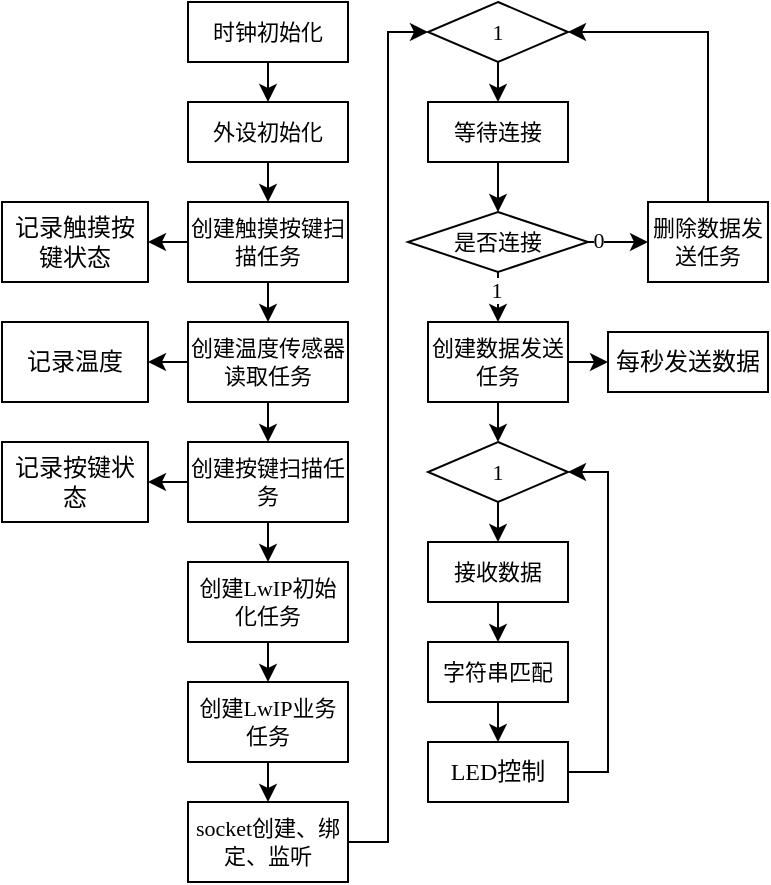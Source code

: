 <mxfile version="24.7.7">
  <diagram name="第 1 页" id="Wfz9b0rUO7YdvoNZQCSg">
    <mxGraphModel dx="1185" dy="674" grid="1" gridSize="10" guides="1" tooltips="1" connect="1" arrows="1" fold="1" page="1" pageScale="1" pageWidth="827" pageHeight="1169" math="0" shadow="0">
      <root>
        <mxCell id="0" />
        <mxCell id="1" parent="0" />
        <mxCell id="TJSi7uG9w8vWL-PZ5nAn-32" style="edgeStyle=orthogonalEdgeStyle;rounded=0;orthogonalLoop=1;jettySize=auto;html=1;exitX=0.5;exitY=1;exitDx=0;exitDy=0;entryX=0.5;entryY=0;entryDx=0;entryDy=0;fontFamily=Times New Roman;fontSize=11;" edge="1" parent="1" source="TJSi7uG9w8vWL-PZ5nAn-1" target="TJSi7uG9w8vWL-PZ5nAn-4">
          <mxGeometry relative="1" as="geometry" />
        </mxCell>
        <mxCell id="TJSi7uG9w8vWL-PZ5nAn-1" value="外设初始化" style="rounded=0;whiteSpace=wrap;html=1;fontFamily=Times New Roman;fontSize=11;" vertex="1" parent="1">
          <mxGeometry x="470" y="430" width="80" height="30" as="geometry" />
        </mxCell>
        <mxCell id="TJSi7uG9w8vWL-PZ5nAn-3" style="edgeStyle=orthogonalEdgeStyle;rounded=0;orthogonalLoop=1;jettySize=auto;html=1;exitX=0.5;exitY=1;exitDx=0;exitDy=0;entryX=0.5;entryY=0;entryDx=0;entryDy=0;fontFamily=Times New Roman;fontSize=11;" edge="1" parent="1" source="TJSi7uG9w8vWL-PZ5nAn-2" target="TJSi7uG9w8vWL-PZ5nAn-1">
          <mxGeometry relative="1" as="geometry" />
        </mxCell>
        <mxCell id="TJSi7uG9w8vWL-PZ5nAn-2" value="时钟初始化" style="rounded=0;whiteSpace=wrap;html=1;fontFamily=Times New Roman;fontSize=11;" vertex="1" parent="1">
          <mxGeometry x="470" y="380" width="80" height="30" as="geometry" />
        </mxCell>
        <mxCell id="TJSi7uG9w8vWL-PZ5nAn-35" style="edgeStyle=orthogonalEdgeStyle;rounded=0;orthogonalLoop=1;jettySize=auto;html=1;exitX=0.5;exitY=1;exitDx=0;exitDy=0;entryX=0.5;entryY=0;entryDx=0;entryDy=0;fontFamily=Times New Roman;fontSize=11;" edge="1" parent="1" source="TJSi7uG9w8vWL-PZ5nAn-4" target="TJSi7uG9w8vWL-PZ5nAn-5">
          <mxGeometry relative="1" as="geometry" />
        </mxCell>
        <mxCell id="TJSi7uG9w8vWL-PZ5nAn-43" style="edgeStyle=orthogonalEdgeStyle;rounded=0;orthogonalLoop=1;jettySize=auto;html=1;exitX=0;exitY=0.5;exitDx=0;exitDy=0;entryX=1;entryY=0.5;entryDx=0;entryDy=0;fontFamily=Times New Roman;" edge="1" parent="1" source="TJSi7uG9w8vWL-PZ5nAn-4" target="TJSi7uG9w8vWL-PZ5nAn-42">
          <mxGeometry relative="1" as="geometry" />
        </mxCell>
        <mxCell id="TJSi7uG9w8vWL-PZ5nAn-4" value="创建触摸按键扫描任务" style="rounded=0;whiteSpace=wrap;html=1;fontFamily=Times New Roman;fontSize=11;" vertex="1" parent="1">
          <mxGeometry x="470" y="480" width="80" height="40" as="geometry" />
        </mxCell>
        <mxCell id="TJSi7uG9w8vWL-PZ5nAn-36" style="edgeStyle=orthogonalEdgeStyle;rounded=0;orthogonalLoop=1;jettySize=auto;html=1;exitX=0.5;exitY=1;exitDx=0;exitDy=0;entryX=0.5;entryY=0;entryDx=0;entryDy=0;fontFamily=Times New Roman;fontSize=11;" edge="1" parent="1" source="TJSi7uG9w8vWL-PZ5nAn-5" target="TJSi7uG9w8vWL-PZ5nAn-7">
          <mxGeometry relative="1" as="geometry" />
        </mxCell>
        <mxCell id="TJSi7uG9w8vWL-PZ5nAn-45" style="edgeStyle=orthogonalEdgeStyle;rounded=0;orthogonalLoop=1;jettySize=auto;html=1;exitX=0;exitY=0.5;exitDx=0;exitDy=0;entryX=1;entryY=0.5;entryDx=0;entryDy=0;fontFamily=Times New Roman;" edge="1" parent="1" source="TJSi7uG9w8vWL-PZ5nAn-5" target="TJSi7uG9w8vWL-PZ5nAn-44">
          <mxGeometry relative="1" as="geometry" />
        </mxCell>
        <mxCell id="TJSi7uG9w8vWL-PZ5nAn-5" value="创建温度传感器读取任务" style="rounded=0;whiteSpace=wrap;html=1;fontFamily=Times New Roman;fontSize=11;" vertex="1" parent="1">
          <mxGeometry x="470" y="540" width="80" height="40" as="geometry" />
        </mxCell>
        <mxCell id="TJSi7uG9w8vWL-PZ5nAn-37" style="edgeStyle=orthogonalEdgeStyle;rounded=0;orthogonalLoop=1;jettySize=auto;html=1;exitX=0.5;exitY=1;exitDx=0;exitDy=0;entryX=0.5;entryY=0;entryDx=0;entryDy=0;fontFamily=Times New Roman;fontSize=11;" edge="1" parent="1" source="TJSi7uG9w8vWL-PZ5nAn-7" target="TJSi7uG9w8vWL-PZ5nAn-8">
          <mxGeometry relative="1" as="geometry" />
        </mxCell>
        <mxCell id="TJSi7uG9w8vWL-PZ5nAn-47" style="edgeStyle=orthogonalEdgeStyle;rounded=0;orthogonalLoop=1;jettySize=auto;html=1;exitX=0;exitY=0.5;exitDx=0;exitDy=0;entryX=1;entryY=0.5;entryDx=0;entryDy=0;fontFamily=Times New Roman;" edge="1" parent="1" source="TJSi7uG9w8vWL-PZ5nAn-7" target="TJSi7uG9w8vWL-PZ5nAn-46">
          <mxGeometry relative="1" as="geometry" />
        </mxCell>
        <mxCell id="TJSi7uG9w8vWL-PZ5nAn-7" value="创建按键扫描任务" style="rounded=0;whiteSpace=wrap;html=1;fontFamily=Times New Roman;fontSize=11;" vertex="1" parent="1">
          <mxGeometry x="470" y="600" width="80" height="40" as="geometry" />
        </mxCell>
        <mxCell id="TJSi7uG9w8vWL-PZ5nAn-38" style="edgeStyle=orthogonalEdgeStyle;rounded=0;orthogonalLoop=1;jettySize=auto;html=1;exitX=0.5;exitY=1;exitDx=0;exitDy=0;entryX=0.5;entryY=0;entryDx=0;entryDy=0;fontFamily=Times New Roman;fontSize=11;" edge="1" parent="1" source="TJSi7uG9w8vWL-PZ5nAn-8" target="TJSi7uG9w8vWL-PZ5nAn-39">
          <mxGeometry relative="1" as="geometry">
            <mxPoint x="510" y="720" as="targetPoint" />
          </mxGeometry>
        </mxCell>
        <mxCell id="TJSi7uG9w8vWL-PZ5nAn-8" value="创建LwIP初始化任务" style="rounded=0;whiteSpace=wrap;html=1;fontFamily=Times New Roman;fontSize=11;" vertex="1" parent="1">
          <mxGeometry x="470" y="660" width="80" height="40" as="geometry" />
        </mxCell>
        <mxCell id="TJSi7uG9w8vWL-PZ5nAn-13" style="edgeStyle=orthogonalEdgeStyle;rounded=0;orthogonalLoop=1;jettySize=auto;html=1;exitX=1;exitY=0.5;exitDx=0;exitDy=0;entryX=0;entryY=0.5;entryDx=0;entryDy=0;fontFamily=Times New Roman;fontSize=11;" edge="1" parent="1" source="TJSi7uG9w8vWL-PZ5nAn-11" target="TJSi7uG9w8vWL-PZ5nAn-12">
          <mxGeometry relative="1" as="geometry" />
        </mxCell>
        <mxCell id="TJSi7uG9w8vWL-PZ5nAn-11" value="socket创建、绑定、监听" style="rounded=0;whiteSpace=wrap;html=1;fontFamily=Times New Roman;fontSize=11;" vertex="1" parent="1">
          <mxGeometry x="470" y="780" width="80" height="40" as="geometry" />
        </mxCell>
        <mxCell id="TJSi7uG9w8vWL-PZ5nAn-15" style="edgeStyle=orthogonalEdgeStyle;rounded=0;orthogonalLoop=1;jettySize=auto;html=1;exitX=0.5;exitY=1;exitDx=0;exitDy=0;entryX=0.5;entryY=0;entryDx=0;entryDy=0;fontFamily=Times New Roman;fontSize=11;" edge="1" parent="1" source="TJSi7uG9w8vWL-PZ5nAn-12" target="TJSi7uG9w8vWL-PZ5nAn-14">
          <mxGeometry relative="1" as="geometry" />
        </mxCell>
        <mxCell id="TJSi7uG9w8vWL-PZ5nAn-12" value="1" style="rhombus;whiteSpace=wrap;html=1;fontFamily=Times New Roman;fontSize=11;" vertex="1" parent="1">
          <mxGeometry x="590" y="380" width="70" height="30" as="geometry" />
        </mxCell>
        <mxCell id="TJSi7uG9w8vWL-PZ5nAn-29" style="edgeStyle=orthogonalEdgeStyle;rounded=0;orthogonalLoop=1;jettySize=auto;html=1;exitX=0.5;exitY=1;exitDx=0;exitDy=0;entryX=0.5;entryY=0;entryDx=0;entryDy=0;fontFamily=Times New Roman;fontSize=11;" edge="1" parent="1" source="TJSi7uG9w8vWL-PZ5nAn-14" target="TJSi7uG9w8vWL-PZ5nAn-16">
          <mxGeometry relative="1" as="geometry" />
        </mxCell>
        <mxCell id="TJSi7uG9w8vWL-PZ5nAn-14" value="等待连接" style="rounded=0;whiteSpace=wrap;html=1;fontFamily=Times New Roman;fontSize=11;" vertex="1" parent="1">
          <mxGeometry x="590" y="430" width="70" height="30" as="geometry" />
        </mxCell>
        <mxCell id="TJSi7uG9w8vWL-PZ5nAn-25" style="edgeStyle=orthogonalEdgeStyle;rounded=0;orthogonalLoop=1;jettySize=auto;html=1;exitX=0.5;exitY=1;exitDx=0;exitDy=0;entryX=0.5;entryY=0;entryDx=0;entryDy=0;fontFamily=Times New Roman;fontSize=11;" edge="1" parent="1" source="TJSi7uG9w8vWL-PZ5nAn-16" target="TJSi7uG9w8vWL-PZ5nAn-17">
          <mxGeometry relative="1" as="geometry" />
        </mxCell>
        <mxCell id="TJSi7uG9w8vWL-PZ5nAn-26" value="1" style="edgeLabel;html=1;align=center;verticalAlign=middle;resizable=0;points=[];fontFamily=Times New Roman;fontSize=11;" vertex="1" connectable="0" parent="TJSi7uG9w8vWL-PZ5nAn-25">
          <mxGeometry x="-0.276" y="-1" relative="1" as="geometry">
            <mxPoint as="offset" />
          </mxGeometry>
        </mxCell>
        <mxCell id="TJSi7uG9w8vWL-PZ5nAn-28" style="edgeStyle=orthogonalEdgeStyle;rounded=0;orthogonalLoop=1;jettySize=auto;html=1;exitX=1;exitY=0.5;exitDx=0;exitDy=0;entryX=0;entryY=0.5;entryDx=0;entryDy=0;fontFamily=Times New Roman;fontSize=11;" edge="1" parent="1" source="TJSi7uG9w8vWL-PZ5nAn-16" target="TJSi7uG9w8vWL-PZ5nAn-27">
          <mxGeometry relative="1" as="geometry" />
        </mxCell>
        <mxCell id="TJSi7uG9w8vWL-PZ5nAn-30" value="0" style="edgeLabel;html=1;align=center;verticalAlign=middle;resizable=0;points=[];fontFamily=Times New Roman;fontSize=11;" vertex="1" connectable="0" parent="TJSi7uG9w8vWL-PZ5nAn-28">
          <mxGeometry x="-0.703" y="1" relative="1" as="geometry">
            <mxPoint as="offset" />
          </mxGeometry>
        </mxCell>
        <mxCell id="TJSi7uG9w8vWL-PZ5nAn-16" value="是否连接" style="rhombus;whiteSpace=wrap;html=1;fontFamily=Times New Roman;fontSize=11;" vertex="1" parent="1">
          <mxGeometry x="580" y="485" width="90" height="30" as="geometry" />
        </mxCell>
        <mxCell id="TJSi7uG9w8vWL-PZ5nAn-24" style="edgeStyle=orthogonalEdgeStyle;rounded=0;orthogonalLoop=1;jettySize=auto;html=1;exitX=0.5;exitY=1;exitDx=0;exitDy=0;entryX=0.5;entryY=0;entryDx=0;entryDy=0;fontFamily=Times New Roman;fontSize=11;" edge="1" parent="1" source="TJSi7uG9w8vWL-PZ5nAn-17" target="TJSi7uG9w8vWL-PZ5nAn-20">
          <mxGeometry relative="1" as="geometry" />
        </mxCell>
        <mxCell id="TJSi7uG9w8vWL-PZ5nAn-49" style="edgeStyle=orthogonalEdgeStyle;rounded=0;orthogonalLoop=1;jettySize=auto;html=1;exitX=1;exitY=0.5;exitDx=0;exitDy=0;entryX=0;entryY=0.5;entryDx=0;entryDy=0;fontFamily=Times New Roman;" edge="1" parent="1" source="TJSi7uG9w8vWL-PZ5nAn-17" target="TJSi7uG9w8vWL-PZ5nAn-48">
          <mxGeometry relative="1" as="geometry" />
        </mxCell>
        <mxCell id="TJSi7uG9w8vWL-PZ5nAn-17" value="创建数据发送任务" style="rounded=0;whiteSpace=wrap;html=1;fontFamily=Times New Roman;fontSize=11;" vertex="1" parent="1">
          <mxGeometry x="590" y="540" width="70" height="40" as="geometry" />
        </mxCell>
        <mxCell id="TJSi7uG9w8vWL-PZ5nAn-22" style="edgeStyle=orthogonalEdgeStyle;rounded=0;orthogonalLoop=1;jettySize=auto;html=1;exitX=0.5;exitY=1;exitDx=0;exitDy=0;entryX=0.5;entryY=0;entryDx=0;entryDy=0;fontFamily=Times New Roman;fontSize=11;" edge="1" parent="1" source="TJSi7uG9w8vWL-PZ5nAn-18" target="TJSi7uG9w8vWL-PZ5nAn-19">
          <mxGeometry relative="1" as="geometry" />
        </mxCell>
        <mxCell id="TJSi7uG9w8vWL-PZ5nAn-18" value="接收数据" style="rounded=0;whiteSpace=wrap;html=1;fontFamily=Times New Roman;fontSize=11;" vertex="1" parent="1">
          <mxGeometry x="590" y="650" width="70" height="30" as="geometry" />
        </mxCell>
        <mxCell id="TJSi7uG9w8vWL-PZ5nAn-23" style="edgeStyle=orthogonalEdgeStyle;rounded=0;orthogonalLoop=1;jettySize=auto;html=1;exitX=1;exitY=0.5;exitDx=0;exitDy=0;entryX=1;entryY=0.5;entryDx=0;entryDy=0;fontFamily=Times New Roman;fontSize=11;" edge="1" parent="1" source="TJSi7uG9w8vWL-PZ5nAn-50" target="TJSi7uG9w8vWL-PZ5nAn-20">
          <mxGeometry relative="1" as="geometry">
            <Array as="points">
              <mxPoint x="680" y="765" />
              <mxPoint x="680" y="615" />
            </Array>
          </mxGeometry>
        </mxCell>
        <mxCell id="TJSi7uG9w8vWL-PZ5nAn-52" style="edgeStyle=orthogonalEdgeStyle;rounded=0;orthogonalLoop=1;jettySize=auto;html=1;exitX=0.5;exitY=1;exitDx=0;exitDy=0;entryX=0.5;entryY=0;entryDx=0;entryDy=0;fontFamily=Times New Roman;" edge="1" parent="1" source="TJSi7uG9w8vWL-PZ5nAn-19" target="TJSi7uG9w8vWL-PZ5nAn-50">
          <mxGeometry relative="1" as="geometry" />
        </mxCell>
        <mxCell id="TJSi7uG9w8vWL-PZ5nAn-19" value="字符串匹配" style="rounded=0;whiteSpace=wrap;html=1;fontFamily=Times New Roman;fontSize=11;" vertex="1" parent="1">
          <mxGeometry x="590" y="700" width="70" height="30" as="geometry" />
        </mxCell>
        <mxCell id="TJSi7uG9w8vWL-PZ5nAn-21" style="edgeStyle=orthogonalEdgeStyle;rounded=0;orthogonalLoop=1;jettySize=auto;html=1;exitX=0.5;exitY=1;exitDx=0;exitDy=0;entryX=0.5;entryY=0;entryDx=0;entryDy=0;fontFamily=Times New Roman;fontSize=11;" edge="1" parent="1" source="TJSi7uG9w8vWL-PZ5nAn-20" target="TJSi7uG9w8vWL-PZ5nAn-18">
          <mxGeometry relative="1" as="geometry" />
        </mxCell>
        <mxCell id="TJSi7uG9w8vWL-PZ5nAn-20" value="1" style="rhombus;whiteSpace=wrap;html=1;fontFamily=Times New Roman;fontSize=11;" vertex="1" parent="1">
          <mxGeometry x="590" y="600" width="70" height="30" as="geometry" />
        </mxCell>
        <mxCell id="TJSi7uG9w8vWL-PZ5nAn-41" style="edgeStyle=orthogonalEdgeStyle;rounded=0;orthogonalLoop=1;jettySize=auto;html=1;exitX=0.5;exitY=0;exitDx=0;exitDy=0;entryX=1;entryY=0.5;entryDx=0;entryDy=0;fontFamily=Times New Roman;" edge="1" parent="1" source="TJSi7uG9w8vWL-PZ5nAn-27" target="TJSi7uG9w8vWL-PZ5nAn-12">
          <mxGeometry relative="1" as="geometry" />
        </mxCell>
        <mxCell id="TJSi7uG9w8vWL-PZ5nAn-27" value="删除数据发送任务" style="rounded=0;whiteSpace=wrap;html=1;fontFamily=Times New Roman;fontSize=11;" vertex="1" parent="1">
          <mxGeometry x="700" y="480" width="60" height="40" as="geometry" />
        </mxCell>
        <mxCell id="TJSi7uG9w8vWL-PZ5nAn-51" style="edgeStyle=orthogonalEdgeStyle;rounded=0;orthogonalLoop=1;jettySize=auto;html=1;exitX=0.5;exitY=1;exitDx=0;exitDy=0;entryX=0.5;entryY=0;entryDx=0;entryDy=0;fontFamily=Times New Roman;" edge="1" parent="1" source="TJSi7uG9w8vWL-PZ5nAn-39" target="TJSi7uG9w8vWL-PZ5nAn-11">
          <mxGeometry relative="1" as="geometry" />
        </mxCell>
        <mxCell id="TJSi7uG9w8vWL-PZ5nAn-39" value="创建LwIP业务任务" style="rounded=0;whiteSpace=wrap;html=1;fontFamily=Times New Roman;fontSize=11;" vertex="1" parent="1">
          <mxGeometry x="470" y="720" width="80" height="40" as="geometry" />
        </mxCell>
        <mxCell id="TJSi7uG9w8vWL-PZ5nAn-42" value="记录触摸按键状态" style="rounded=0;whiteSpace=wrap;html=1;fontFamily=Times New Roman;" vertex="1" parent="1">
          <mxGeometry x="377" y="480" width="73" height="40" as="geometry" />
        </mxCell>
        <mxCell id="TJSi7uG9w8vWL-PZ5nAn-44" value="记录温度" style="rounded=0;whiteSpace=wrap;html=1;fontFamily=Times New Roman;" vertex="1" parent="1">
          <mxGeometry x="377" y="540" width="73" height="40" as="geometry" />
        </mxCell>
        <mxCell id="TJSi7uG9w8vWL-PZ5nAn-46" value="记录按键状态" style="rounded=0;whiteSpace=wrap;html=1;fontFamily=Times New Roman;" vertex="1" parent="1">
          <mxGeometry x="377" y="600" width="73" height="40" as="geometry" />
        </mxCell>
        <mxCell id="TJSi7uG9w8vWL-PZ5nAn-48" value="每秒发送数据" style="rounded=0;whiteSpace=wrap;html=1;fontFamily=Times New Roman;" vertex="1" parent="1">
          <mxGeometry x="680" y="545" width="80" height="30" as="geometry" />
        </mxCell>
        <mxCell id="TJSi7uG9w8vWL-PZ5nAn-50" value="LED控制" style="rounded=0;whiteSpace=wrap;html=1;fontFamily=Times New Roman;" vertex="1" parent="1">
          <mxGeometry x="590" y="750" width="70" height="30" as="geometry" />
        </mxCell>
      </root>
    </mxGraphModel>
  </diagram>
</mxfile>
